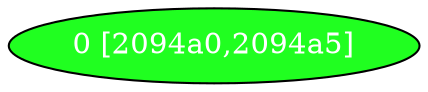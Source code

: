 diGraph libnss3{
	libnss3_0  [style=filled fillcolor="#20FF20" fontcolor="#ffffff" shape=oval label="0 [2094a0,2094a5]"]


}
